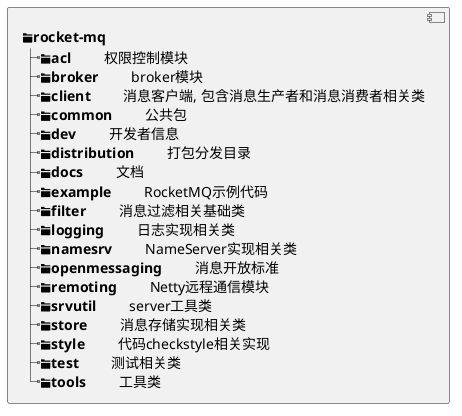 @startuml
component RocketMQ [
  <&folder>**rocket-mq**
  |_<&folder>**acl** \t 权限控制模块
  |_<&folder>**broker** \t broker模块
  |_<&folder>**client** \t 消息客户端, 包含消息生产者和消息消费者相关类
  |_<&folder>**common** \t 公共包
  |_<&folder>**dev** \t 开发者信息
  |_<&folder>**distribution** \t 打包分发目录
  |_<&folder>**docs** \t 文档
  |_<&folder>**example** \t RocketMQ示例代码
  |_<&folder>**filter** \t 消息过滤相关基础类
  |_<&folder>**logging** \t 日志实现相关类
  |_<&folder>**namesrv** \t NameServer实现相关类
  |_<&folder>**openmessaging** \t 消息开放标准
  |_<&folder>**remoting** \t Netty远程通信模块
  |_<&folder>**srvutil** \t server工具类
  |_<&folder>**store** \t 消息存储实现相关类
  |_<&folder>**style** \t 代码checkstyle相关实现
  |_<&folder>**test** \t 测试相关类
  |_<&folder>**tools** \t 工具类
]
@enduml
